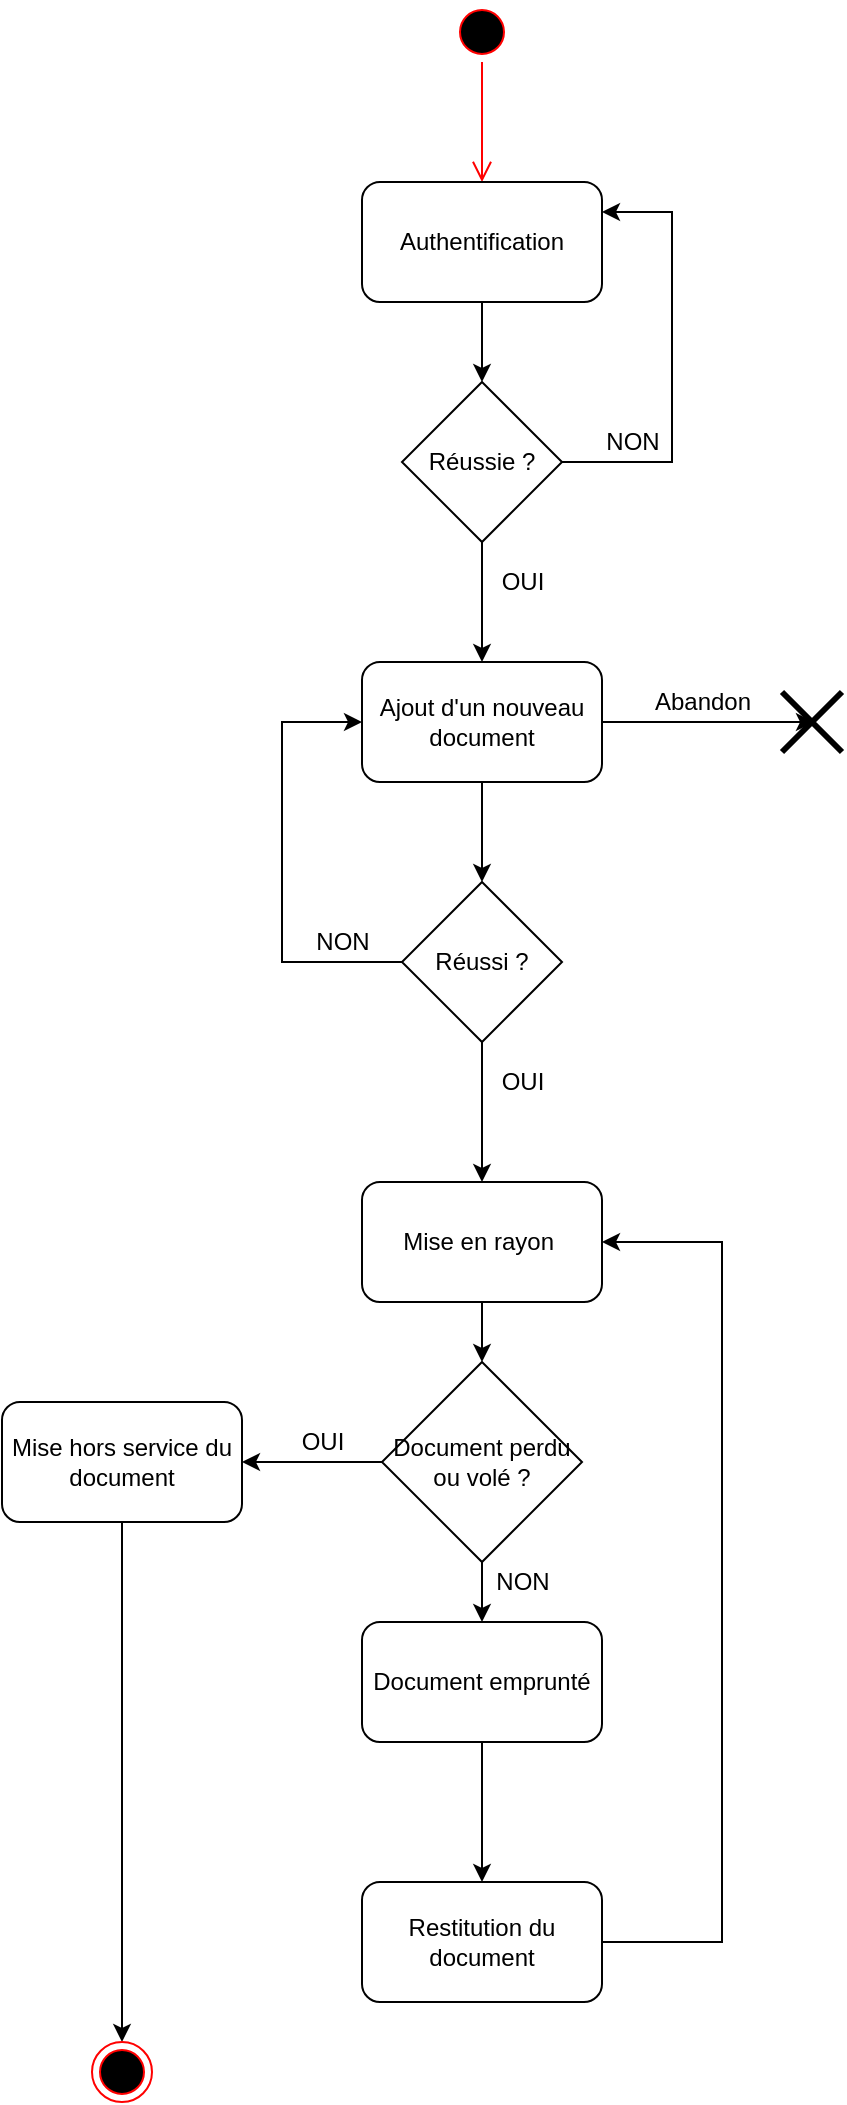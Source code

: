 <mxfile version="13.8.1" type="device"><diagram name="Page-1" id="e7e014a7-5840-1c2e-5031-d8a46d1fe8dd"><mxGraphModel dx="1422" dy="737" grid="1" gridSize="10" guides="1" tooltips="1" connect="1" arrows="1" fold="1" page="1" pageScale="1" pageWidth="1654" pageHeight="1169" background="#ffffff" math="0" shadow="0"><root><mxCell id="0"/><mxCell id="1" parent="0"/><mxCell id="Nk4ox8tYY4X_uvuRdXyX-48" value="" style="ellipse;html=1;shape=startState;fillColor=#000000;strokeColor=#ff0000;" vertex="1" parent="1"><mxGeometry x="525" y="40" width="30" height="30" as="geometry"/></mxCell><mxCell id="Nk4ox8tYY4X_uvuRdXyX-49" value="" style="edgeStyle=orthogonalEdgeStyle;html=1;verticalAlign=bottom;endArrow=open;endSize=8;strokeColor=#ff0000;entryX=0.5;entryY=0;entryDx=0;entryDy=0;" edge="1" parent="1" source="Nk4ox8tYY4X_uvuRdXyX-48" target="Nk4ox8tYY4X_uvuRdXyX-51"><mxGeometry relative="1" as="geometry"><mxPoint x="540" y="130" as="targetPoint"/></mxGeometry></mxCell><mxCell id="Nk4ox8tYY4X_uvuRdXyX-50" style="edgeStyle=orthogonalEdgeStyle;rounded=0;orthogonalLoop=1;jettySize=auto;html=1;entryX=0.5;entryY=0;entryDx=0;entryDy=0;" edge="1" parent="1" source="Nk4ox8tYY4X_uvuRdXyX-51" target="Nk4ox8tYY4X_uvuRdXyX-53"><mxGeometry relative="1" as="geometry"/></mxCell><mxCell id="Nk4ox8tYY4X_uvuRdXyX-51" value="Authentification" style="rounded=1;whiteSpace=wrap;html=1;" vertex="1" parent="1"><mxGeometry x="480" y="130" width="120" height="60" as="geometry"/></mxCell><mxCell id="Nk4ox8tYY4X_uvuRdXyX-52" style="edgeStyle=orthogonalEdgeStyle;rounded=0;orthogonalLoop=1;jettySize=auto;html=1;entryX=1;entryY=0.25;entryDx=0;entryDy=0;exitX=1;exitY=0.5;exitDx=0;exitDy=0;" edge="1" parent="1" source="Nk4ox8tYY4X_uvuRdXyX-53" target="Nk4ox8tYY4X_uvuRdXyX-51"><mxGeometry relative="1" as="geometry"><mxPoint x="655" y="150" as="targetPoint"/><mxPoint x="635" y="270" as="sourcePoint"/><Array as="points"><mxPoint x="635" y="270"/><mxPoint x="635" y="145"/></Array></mxGeometry></mxCell><mxCell id="Nk4ox8tYY4X_uvuRdXyX-56" style="edgeStyle=orthogonalEdgeStyle;rounded=0;orthogonalLoop=1;jettySize=auto;html=1;exitX=0.5;exitY=1;exitDx=0;exitDy=0;entryX=0.5;entryY=0;entryDx=0;entryDy=0;" edge="1" parent="1" source="Nk4ox8tYY4X_uvuRdXyX-53" target="Nk4ox8tYY4X_uvuRdXyX-57"><mxGeometry relative="1" as="geometry"><mxPoint x="540" y="380" as="targetPoint"/></mxGeometry></mxCell><mxCell id="Nk4ox8tYY4X_uvuRdXyX-53" value="Réussie ?" style="rhombus;whiteSpace=wrap;html=1;" vertex="1" parent="1"><mxGeometry x="500" y="230" width="80" height="80" as="geometry"/></mxCell><mxCell id="Nk4ox8tYY4X_uvuRdXyX-54" value="NON" style="text;html=1;align=center;verticalAlign=middle;resizable=0;points=[];autosize=1;" vertex="1" parent="1"><mxGeometry x="595" y="250" width="40" height="20" as="geometry"/></mxCell><mxCell id="Nk4ox8tYY4X_uvuRdXyX-55" value="OUI" style="text;html=1;align=center;verticalAlign=middle;resizable=0;points=[];autosize=1;" vertex="1" parent="1"><mxGeometry x="540" y="320" width="40" height="20" as="geometry"/></mxCell><mxCell id="Nk4ox8tYY4X_uvuRdXyX-61" style="edgeStyle=orthogonalEdgeStyle;rounded=0;orthogonalLoop=1;jettySize=auto;html=1;entryX=0.5;entryY=0;entryDx=0;entryDy=0;" edge="1" parent="1" source="Nk4ox8tYY4X_uvuRdXyX-57" target="Nk4ox8tYY4X_uvuRdXyX-58"><mxGeometry relative="1" as="geometry"/></mxCell><mxCell id="Nk4ox8tYY4X_uvuRdXyX-65" style="edgeStyle=orthogonalEdgeStyle;rounded=0;orthogonalLoop=1;jettySize=auto;html=1;exitX=1;exitY=0.5;exitDx=0;exitDy=0;entryX=0.533;entryY=0.5;entryDx=0;entryDy=0;entryPerimeter=0;" edge="1" parent="1" source="Nk4ox8tYY4X_uvuRdXyX-57" target="Nk4ox8tYY4X_uvuRdXyX-64"><mxGeometry relative="1" as="geometry"/></mxCell><mxCell id="Nk4ox8tYY4X_uvuRdXyX-57" value="Ajout d'un nouveau document" style="rounded=1;whiteSpace=wrap;html=1;" vertex="1" parent="1"><mxGeometry x="480" y="370" width="120" height="60" as="geometry"/></mxCell><mxCell id="Nk4ox8tYY4X_uvuRdXyX-59" style="edgeStyle=orthogonalEdgeStyle;rounded=0;orthogonalLoop=1;jettySize=auto;html=1;entryX=0;entryY=0.5;entryDx=0;entryDy=0;exitX=0;exitY=0.5;exitDx=0;exitDy=0;" edge="1" parent="1" source="Nk4ox8tYY4X_uvuRdXyX-58" target="Nk4ox8tYY4X_uvuRdXyX-57"><mxGeometry relative="1" as="geometry"><mxPoint x="440" y="400" as="targetPoint"/><Array as="points"><mxPoint x="440" y="520"/><mxPoint x="440" y="400"/></Array></mxGeometry></mxCell><mxCell id="Nk4ox8tYY4X_uvuRdXyX-62" style="edgeStyle=orthogonalEdgeStyle;rounded=0;orthogonalLoop=1;jettySize=auto;html=1;entryX=0.5;entryY=0;entryDx=0;entryDy=0;" edge="1" parent="1" source="Nk4ox8tYY4X_uvuRdXyX-58" target="Nk4ox8tYY4X_uvuRdXyX-73"><mxGeometry relative="1" as="geometry"><mxPoint x="540" y="630" as="targetPoint"/></mxGeometry></mxCell><mxCell id="Nk4ox8tYY4X_uvuRdXyX-58" value="Réussi ?" style="rhombus;whiteSpace=wrap;html=1;" vertex="1" parent="1"><mxGeometry x="500" y="480" width="80" height="80" as="geometry"/></mxCell><mxCell id="Nk4ox8tYY4X_uvuRdXyX-60" value="NON" style="text;html=1;align=center;verticalAlign=middle;resizable=0;points=[];autosize=1;" vertex="1" parent="1"><mxGeometry x="450" y="500" width="40" height="20" as="geometry"/></mxCell><mxCell id="Nk4ox8tYY4X_uvuRdXyX-63" value="OUI" style="text;html=1;align=center;verticalAlign=middle;resizable=0;points=[];autosize=1;" vertex="1" parent="1"><mxGeometry x="540" y="570" width="40" height="20" as="geometry"/></mxCell><mxCell id="Nk4ox8tYY4X_uvuRdXyX-64" value="" style="shape=umlDestroy;whiteSpace=wrap;html=1;strokeWidth=3;" vertex="1" parent="1"><mxGeometry x="690" y="385" width="30" height="30" as="geometry"/></mxCell><mxCell id="Nk4ox8tYY4X_uvuRdXyX-66" value="Abandon" style="text;html=1;align=center;verticalAlign=middle;resizable=0;points=[];autosize=1;" vertex="1" parent="1"><mxGeometry x="620" y="380" width="60" height="20" as="geometry"/></mxCell><mxCell id="Nk4ox8tYY4X_uvuRdXyX-70" style="edgeStyle=orthogonalEdgeStyle;rounded=0;orthogonalLoop=1;jettySize=auto;html=1;exitX=0.5;exitY=1;exitDx=0;exitDy=0;entryX=0.5;entryY=0;entryDx=0;entryDy=0;" edge="1" parent="1" source="Nk4ox8tYY4X_uvuRdXyX-67" target="Nk4ox8tYY4X_uvuRdXyX-69"><mxGeometry relative="1" as="geometry"/></mxCell><mxCell id="Nk4ox8tYY4X_uvuRdXyX-67" value="Document emprunté" style="rounded=1;whiteSpace=wrap;html=1;" vertex="1" parent="1"><mxGeometry x="480" y="850" width="120" height="60" as="geometry"/></mxCell><mxCell id="Nk4ox8tYY4X_uvuRdXyX-89" style="edgeStyle=orthogonalEdgeStyle;rounded=0;orthogonalLoop=1;jettySize=auto;html=1;exitX=0.5;exitY=1;exitDx=0;exitDy=0;entryX=0.5;entryY=0;entryDx=0;entryDy=0;" edge="1" parent="1" source="Nk4ox8tYY4X_uvuRdXyX-68" target="Nk4ox8tYY4X_uvuRdXyX-81"><mxGeometry relative="1" as="geometry"/></mxCell><mxCell id="Nk4ox8tYY4X_uvuRdXyX-68" value="Mise hors service du document" style="rounded=1;whiteSpace=wrap;html=1;" vertex="1" parent="1"><mxGeometry x="300" y="740" width="120" height="60" as="geometry"/></mxCell><mxCell id="Nk4ox8tYY4X_uvuRdXyX-95" style="edgeStyle=orthogonalEdgeStyle;rounded=0;orthogonalLoop=1;jettySize=auto;html=1;exitX=1;exitY=0.5;exitDx=0;exitDy=0;entryX=1;entryY=0.5;entryDx=0;entryDy=0;" edge="1" parent="1" source="Nk4ox8tYY4X_uvuRdXyX-69" target="Nk4ox8tYY4X_uvuRdXyX-73"><mxGeometry relative="1" as="geometry"><Array as="points"><mxPoint x="660" y="1010"/><mxPoint x="660" y="660"/></Array></mxGeometry></mxCell><mxCell id="Nk4ox8tYY4X_uvuRdXyX-69" value="Restitution du document" style="rounded=1;whiteSpace=wrap;html=1;" vertex="1" parent="1"><mxGeometry x="480" y="980" width="120" height="60" as="geometry"/></mxCell><mxCell id="Nk4ox8tYY4X_uvuRdXyX-91" style="edgeStyle=orthogonalEdgeStyle;rounded=0;orthogonalLoop=1;jettySize=auto;html=1;entryX=0.5;entryY=0;entryDx=0;entryDy=0;" edge="1" parent="1" source="Nk4ox8tYY4X_uvuRdXyX-73" target="Nk4ox8tYY4X_uvuRdXyX-75"><mxGeometry relative="1" as="geometry"/></mxCell><mxCell id="Nk4ox8tYY4X_uvuRdXyX-73" value="Mise en rayon&amp;nbsp;" style="rounded=1;whiteSpace=wrap;html=1;" vertex="1" parent="1"><mxGeometry x="480" y="630" width="120" height="60" as="geometry"/></mxCell><mxCell id="Nk4ox8tYY4X_uvuRdXyX-92" style="edgeStyle=orthogonalEdgeStyle;rounded=0;orthogonalLoop=1;jettySize=auto;html=1;exitX=0.5;exitY=1;exitDx=0;exitDy=0;entryX=0.5;entryY=0;entryDx=0;entryDy=0;" edge="1" parent="1" source="Nk4ox8tYY4X_uvuRdXyX-75" target="Nk4ox8tYY4X_uvuRdXyX-67"><mxGeometry relative="1" as="geometry"/></mxCell><mxCell id="Nk4ox8tYY4X_uvuRdXyX-93" style="edgeStyle=orthogonalEdgeStyle;rounded=0;orthogonalLoop=1;jettySize=auto;html=1;exitX=0;exitY=0.5;exitDx=0;exitDy=0;entryX=1;entryY=0.5;entryDx=0;entryDy=0;" edge="1" parent="1" source="Nk4ox8tYY4X_uvuRdXyX-75" target="Nk4ox8tYY4X_uvuRdXyX-68"><mxGeometry relative="1" as="geometry"/></mxCell><mxCell id="Nk4ox8tYY4X_uvuRdXyX-75" value="Document perdu ou volé ?" style="rhombus;whiteSpace=wrap;html=1;" vertex="1" parent="1"><mxGeometry x="490" y="720" width="100" height="100" as="geometry"/></mxCell><mxCell id="Nk4ox8tYY4X_uvuRdXyX-78" value="NON" style="text;html=1;align=center;verticalAlign=middle;resizable=0;points=[];autosize=1;" vertex="1" parent="1"><mxGeometry x="540" y="820" width="40" height="20" as="geometry"/></mxCell><mxCell id="Nk4ox8tYY4X_uvuRdXyX-80" value="OUI" style="text;html=1;align=center;verticalAlign=middle;resizable=0;points=[];autosize=1;" vertex="1" parent="1"><mxGeometry x="440" y="750" width="40" height="20" as="geometry"/></mxCell><mxCell id="Nk4ox8tYY4X_uvuRdXyX-81" value="" style="ellipse;html=1;shape=endState;fillColor=#000000;strokeColor=#ff0000;" vertex="1" parent="1"><mxGeometry x="345" y="1060" width="30" height="30" as="geometry"/></mxCell></root></mxGraphModel></diagram></mxfile>